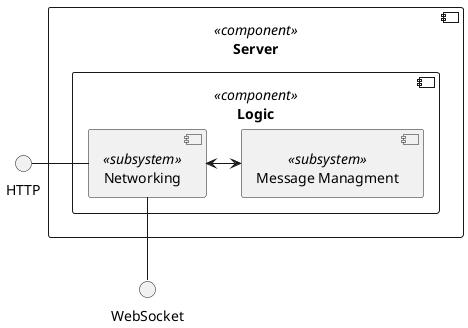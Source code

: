 @startuml
() "HTTP" as http
() "WebSocket" as api

component "Server" <<component>> as server{
component "Logic" <<component>> as logic{
    [Networking] <<subsystem>> as network
    [Message Managment] <<subsystem>> as message
}
}
http -right- network


network <-> message

api -up- network
@enduml